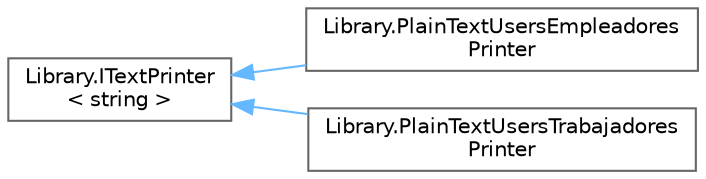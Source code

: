 digraph "Graphical Class Hierarchy"
{
 // INTERACTIVE_SVG=YES
 // LATEX_PDF_SIZE
  bgcolor="transparent";
  edge [fontname=Helvetica,fontsize=10,labelfontname=Helvetica,labelfontsize=10];
  node [fontname=Helvetica,fontsize=10,shape=box,height=0.2,width=0.4];
  rankdir="LR";
  Node0 [label="Library.ITextPrinter\l\< string \>",height=0.2,width=0.4,color="grey40", fillcolor="white", style="filled",URL="$interfaceLibrary_1_1ITextPrinter.html",tooltip=" "];
  Node0 -> Node1 [dir="back",color="steelblue1",style="solid"];
  Node1 [label="Library.PlainTextUsersEmpleadores\lPrinter",height=0.2,width=0.4,color="grey40", fillcolor="white", style="filled",URL="$classLibrary_1_1PlainTextUsersEmpleadoresPrinter.html",tooltip=" "];
  Node0 -> Node2 [dir="back",color="steelblue1",style="solid"];
  Node2 [label="Library.PlainTextUsersTrabajadores\lPrinter",height=0.2,width=0.4,color="grey40", fillcolor="white", style="filled",URL="$classLibrary_1_1PlainTextUsersTrabajadoresPrinter.html",tooltip=" "];
}
